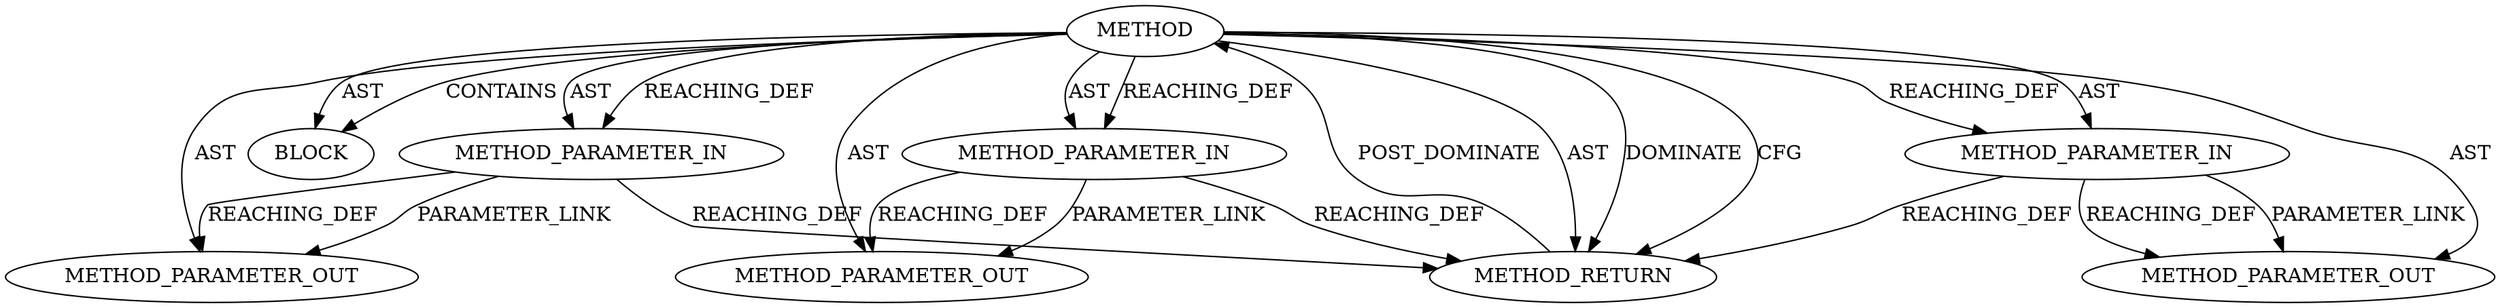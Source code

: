 digraph {
  26369 [label=METHOD AST_PARENT_TYPE="NAMESPACE_BLOCK" AST_PARENT_FULL_NAME="<global>" ORDER=0 CODE="<empty>" FULL_NAME="BN_lshift" IS_EXTERNAL=true FILENAME="<empty>" SIGNATURE="" NAME="BN_lshift"]
  27548 [label=METHOD_PARAMETER_OUT ORDER=1 CODE="p1" IS_VARIADIC=false TYPE_FULL_NAME="ANY" EVALUATION_STRATEGY="BY_VALUE" INDEX=1 NAME="p1"]
  26373 [label=BLOCK ORDER=1 ARGUMENT_INDEX=1 CODE="<empty>" TYPE_FULL_NAME="ANY"]
  26372 [label=METHOD_PARAMETER_IN ORDER=3 CODE="p3" IS_VARIADIC=false TYPE_FULL_NAME="ANY" EVALUATION_STRATEGY="BY_VALUE" INDEX=3 NAME="p3"]
  26374 [label=METHOD_RETURN ORDER=2 CODE="RET" TYPE_FULL_NAME="ANY" EVALUATION_STRATEGY="BY_VALUE"]
  27550 [label=METHOD_PARAMETER_OUT ORDER=3 CODE="p3" IS_VARIADIC=false TYPE_FULL_NAME="ANY" EVALUATION_STRATEGY="BY_VALUE" INDEX=3 NAME="p3"]
  27549 [label=METHOD_PARAMETER_OUT ORDER=2 CODE="p2" IS_VARIADIC=false TYPE_FULL_NAME="ANY" EVALUATION_STRATEGY="BY_VALUE" INDEX=2 NAME="p2"]
  26370 [label=METHOD_PARAMETER_IN ORDER=1 CODE="p1" IS_VARIADIC=false TYPE_FULL_NAME="ANY" EVALUATION_STRATEGY="BY_VALUE" INDEX=1 NAME="p1"]
  26371 [label=METHOD_PARAMETER_IN ORDER=2 CODE="p2" IS_VARIADIC=false TYPE_FULL_NAME="ANY" EVALUATION_STRATEGY="BY_VALUE" INDEX=2 NAME="p2"]
  26370 -> 26374 [label=REACHING_DEF VARIABLE="p1"]
  26369 -> 26371 [label=REACHING_DEF VARIABLE=""]
  26369 -> 26372 [label=AST ]
  26371 -> 27549 [label=REACHING_DEF VARIABLE="p2"]
  26371 -> 26374 [label=REACHING_DEF VARIABLE="p2"]
  26370 -> 27548 [label=PARAMETER_LINK ]
  26369 -> 26372 [label=REACHING_DEF VARIABLE=""]
  26369 -> 27549 [label=AST ]
  26372 -> 27550 [label=PARAMETER_LINK ]
  26369 -> 26373 [label=AST ]
  26371 -> 27549 [label=PARAMETER_LINK ]
  26369 -> 27550 [label=AST ]
  26369 -> 26374 [label=DOMINATE ]
  26374 -> 26369 [label=POST_DOMINATE ]
  26369 -> 26370 [label=REACHING_DEF VARIABLE=""]
  26370 -> 27548 [label=REACHING_DEF VARIABLE="p1"]
  26372 -> 26374 [label=REACHING_DEF VARIABLE="p3"]
  26369 -> 26374 [label=CFG ]
  26372 -> 27550 [label=REACHING_DEF VARIABLE="p3"]
  26369 -> 26373 [label=CONTAINS ]
  26369 -> 26370 [label=AST ]
  26369 -> 26371 [label=AST ]
  26369 -> 27548 [label=AST ]
  26369 -> 26374 [label=AST ]
}
